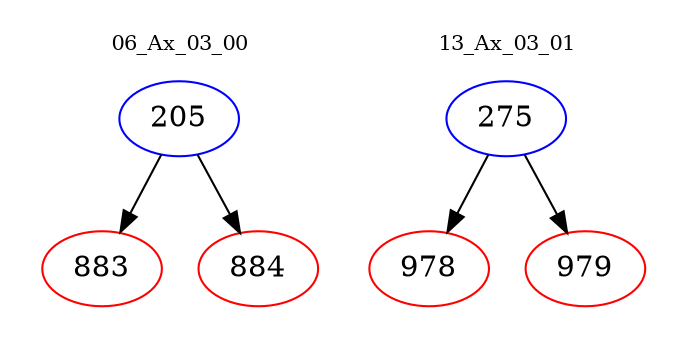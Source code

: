 digraph{
subgraph cluster_0 {
color = white
label = "06_Ax_03_00";
fontsize=10;
T0_205 [label="205", color="blue"]
T0_205 -> T0_883 [color="black"]
T0_883 [label="883", color="red"]
T0_205 -> T0_884 [color="black"]
T0_884 [label="884", color="red"]
}
subgraph cluster_1 {
color = white
label = "13_Ax_03_01";
fontsize=10;
T1_275 [label="275", color="blue"]
T1_275 -> T1_978 [color="black"]
T1_978 [label="978", color="red"]
T1_275 -> T1_979 [color="black"]
T1_979 [label="979", color="red"]
}
}
